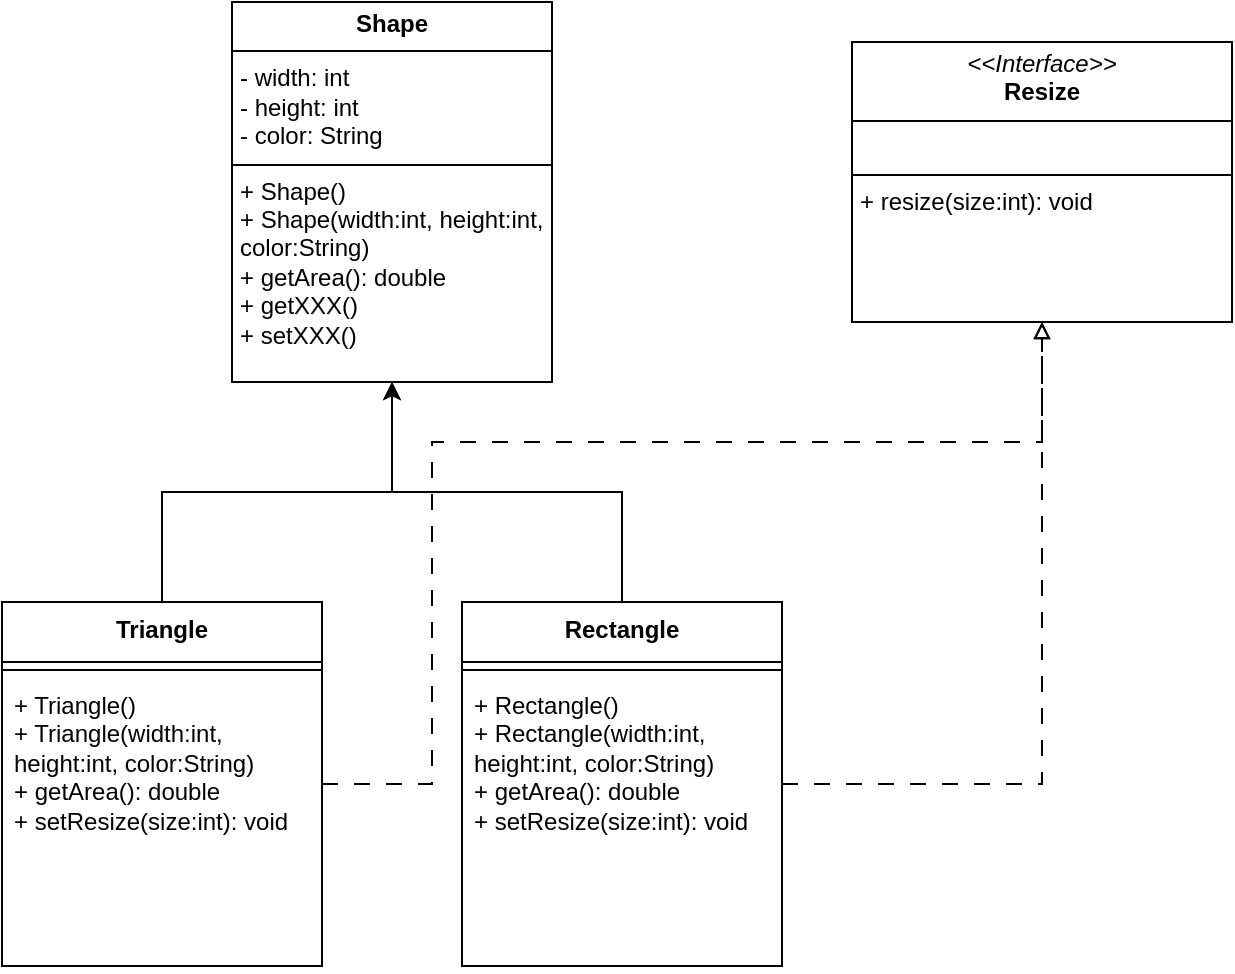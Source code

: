<mxfile version="26.1.0">
  <diagram id="C5RBs43oDa-KdzZeNtuy" name="Page-1">
    <mxGraphModel dx="1221" dy="725" grid="1" gridSize="10" guides="1" tooltips="1" connect="1" arrows="1" fold="1" page="1" pageScale="1" pageWidth="827" pageHeight="1169" math="0" shadow="0">
      <root>
        <mxCell id="WIyWlLk6GJQsqaUBKTNV-0" />
        <mxCell id="WIyWlLk6GJQsqaUBKTNV-1" parent="WIyWlLk6GJQsqaUBKTNV-0" />
        <mxCell id="DTNn1VdF8xSbqbVgJJVj-0" value="&lt;p style=&quot;margin:0px;margin-top:4px;text-align:center;&quot;&gt;&lt;b&gt;Shape&lt;/b&gt;&lt;/p&gt;&lt;hr size=&quot;1&quot; style=&quot;border-style:solid;&quot;&gt;&lt;p style=&quot;margin:0px;margin-left:4px;&quot;&gt;- width: int&lt;/p&gt;&lt;p style=&quot;margin:0px;margin-left:4px;&quot;&gt;- height: int&lt;/p&gt;&lt;p style=&quot;margin:0px;margin-left:4px;&quot;&gt;- color: String&lt;/p&gt;&lt;hr size=&quot;1&quot; style=&quot;border-style:solid;&quot;&gt;&lt;p style=&quot;margin:0px;margin-left:4px;&quot;&gt;+ Shape()&lt;/p&gt;&lt;p style=&quot;margin:0px;margin-left:4px;&quot;&gt;+ Shape(width:int, height:int, color:String)&lt;/p&gt;&lt;p style=&quot;margin:0px;margin-left:4px;&quot;&gt;+ getArea(): double&lt;/p&gt;&lt;p style=&quot;margin:0px;margin-left:4px;&quot;&gt;+ getXXX()&lt;/p&gt;&lt;p style=&quot;margin:0px;margin-left:4px;&quot;&gt;+ setXXX()&lt;/p&gt;" style="verticalAlign=top;align=left;overflow=fill;html=1;whiteSpace=wrap;" vertex="1" parent="WIyWlLk6GJQsqaUBKTNV-1">
          <mxGeometry x="210" y="80" width="160" height="190" as="geometry" />
        </mxCell>
        <mxCell id="DTNn1VdF8xSbqbVgJJVj-1" value="&lt;p style=&quot;margin:0px;margin-top:4px;text-align:center;&quot;&gt;&lt;i&gt;&amp;lt;&amp;lt;Interface&amp;gt;&amp;gt;&lt;/i&gt;&lt;br&gt;&lt;b&gt;Resize&lt;/b&gt;&lt;/p&gt;&lt;hr size=&quot;1&quot; style=&quot;border-style:solid;&quot;&gt;&lt;p style=&quot;margin:0px;margin-left:4px;&quot;&gt;&lt;br&gt;&lt;/p&gt;&lt;hr size=&quot;1&quot; style=&quot;border-style:solid;&quot;&gt;&lt;p style=&quot;margin:0px;margin-left:4px;&quot;&gt;+ resize(size:int): void&lt;br&gt;&lt;/p&gt;" style="verticalAlign=top;align=left;overflow=fill;html=1;whiteSpace=wrap;" vertex="1" parent="WIyWlLk6GJQsqaUBKTNV-1">
          <mxGeometry x="520" y="100" width="190" height="140" as="geometry" />
        </mxCell>
        <mxCell id="DTNn1VdF8xSbqbVgJJVj-11" style="edgeStyle=orthogonalEdgeStyle;rounded=0;orthogonalLoop=1;jettySize=auto;html=1;exitX=0.5;exitY=0;exitDx=0;exitDy=0;entryX=0.5;entryY=1;entryDx=0;entryDy=0;" edge="1" parent="WIyWlLk6GJQsqaUBKTNV-1" source="DTNn1VdF8xSbqbVgJJVj-4" target="DTNn1VdF8xSbqbVgJJVj-0">
          <mxGeometry relative="1" as="geometry" />
        </mxCell>
        <mxCell id="DTNn1VdF8xSbqbVgJJVj-14" style="edgeStyle=orthogonalEdgeStyle;rounded=0;orthogonalLoop=1;jettySize=auto;html=1;entryX=0.5;entryY=1;entryDx=0;entryDy=0;dashed=1;dashPattern=8 8;endArrow=block;endFill=0;" edge="1" parent="WIyWlLk6GJQsqaUBKTNV-1" source="DTNn1VdF8xSbqbVgJJVj-4" target="DTNn1VdF8xSbqbVgJJVj-1">
          <mxGeometry relative="1" as="geometry">
            <Array as="points">
              <mxPoint x="310" y="471" />
              <mxPoint x="310" y="300" />
              <mxPoint x="615" y="300" />
            </Array>
          </mxGeometry>
        </mxCell>
        <mxCell id="DTNn1VdF8xSbqbVgJJVj-4" value="Triangle" style="swimlane;fontStyle=1;align=center;verticalAlign=top;childLayout=stackLayout;horizontal=1;startSize=30;horizontalStack=0;resizeParent=1;resizeParentMax=0;resizeLast=0;collapsible=1;marginBottom=0;whiteSpace=wrap;html=1;" vertex="1" parent="WIyWlLk6GJQsqaUBKTNV-1">
          <mxGeometry x="95" y="380" width="160" height="182" as="geometry" />
        </mxCell>
        <mxCell id="DTNn1VdF8xSbqbVgJJVj-6" value="" style="line;strokeWidth=1;fillColor=none;align=left;verticalAlign=middle;spacingTop=-1;spacingLeft=3;spacingRight=3;rotatable=0;labelPosition=right;points=[];portConstraint=eastwest;strokeColor=inherit;" vertex="1" parent="DTNn1VdF8xSbqbVgJJVj-4">
          <mxGeometry y="30" width="160" height="8" as="geometry" />
        </mxCell>
        <mxCell id="DTNn1VdF8xSbqbVgJJVj-7" value="+ Triangle()&lt;div&gt;+ Triangle(width:int, height:int, color:String)&lt;/div&gt;&lt;div&gt;+ getArea(): double&lt;/div&gt;&lt;div&gt;+ setResize(size:int): void&lt;/div&gt;" style="text;strokeColor=none;fillColor=none;align=left;verticalAlign=top;spacingLeft=4;spacingRight=4;overflow=hidden;rotatable=0;points=[[0,0.5],[1,0.5]];portConstraint=eastwest;whiteSpace=wrap;html=1;" vertex="1" parent="DTNn1VdF8xSbqbVgJJVj-4">
          <mxGeometry y="38" width="160" height="144" as="geometry" />
        </mxCell>
        <mxCell id="DTNn1VdF8xSbqbVgJJVj-12" style="edgeStyle=orthogonalEdgeStyle;rounded=0;orthogonalLoop=1;jettySize=auto;html=1;" edge="1" parent="WIyWlLk6GJQsqaUBKTNV-1" source="DTNn1VdF8xSbqbVgJJVj-8" target="DTNn1VdF8xSbqbVgJJVj-0">
          <mxGeometry relative="1" as="geometry" />
        </mxCell>
        <mxCell id="DTNn1VdF8xSbqbVgJJVj-15" style="edgeStyle=orthogonalEdgeStyle;rounded=0;orthogonalLoop=1;jettySize=auto;html=1;dashed=1;dashPattern=8 8;endArrow=block;endFill=0;" edge="1" parent="WIyWlLk6GJQsqaUBKTNV-1" source="DTNn1VdF8xSbqbVgJJVj-8" target="DTNn1VdF8xSbqbVgJJVj-1">
          <mxGeometry relative="1" as="geometry">
            <Array as="points">
              <mxPoint x="615" y="471" />
            </Array>
          </mxGeometry>
        </mxCell>
        <mxCell id="DTNn1VdF8xSbqbVgJJVj-8" value="Rectangle" style="swimlane;fontStyle=1;align=center;verticalAlign=top;childLayout=stackLayout;horizontal=1;startSize=30;horizontalStack=0;resizeParent=1;resizeParentMax=0;resizeLast=0;collapsible=1;marginBottom=0;whiteSpace=wrap;html=1;" vertex="1" parent="WIyWlLk6GJQsqaUBKTNV-1">
          <mxGeometry x="325" y="380" width="160" height="182" as="geometry" />
        </mxCell>
        <mxCell id="DTNn1VdF8xSbqbVgJJVj-9" value="" style="line;strokeWidth=1;fillColor=none;align=left;verticalAlign=middle;spacingTop=-1;spacingLeft=3;spacingRight=3;rotatable=0;labelPosition=right;points=[];portConstraint=eastwest;strokeColor=inherit;" vertex="1" parent="DTNn1VdF8xSbqbVgJJVj-8">
          <mxGeometry y="30" width="160" height="8" as="geometry" />
        </mxCell>
        <mxCell id="DTNn1VdF8xSbqbVgJJVj-10" value="+&amp;nbsp;&lt;span style=&quot;text-align: center;&quot;&gt;Rectangle&lt;/span&gt;()&lt;div&gt;+&amp;nbsp;&lt;span style=&quot;text-align: center;&quot;&gt;Rectangle&lt;/span&gt;(width:int, height:int, color:String)&lt;/div&gt;&lt;div&gt;+ getArea(): double&lt;/div&gt;&lt;div&gt;+ setResize(size:int): void&lt;/div&gt;" style="text;strokeColor=none;fillColor=none;align=left;verticalAlign=top;spacingLeft=4;spacingRight=4;overflow=hidden;rotatable=0;points=[[0,0.5],[1,0.5]];portConstraint=eastwest;whiteSpace=wrap;html=1;" vertex="1" parent="DTNn1VdF8xSbqbVgJJVj-8">
          <mxGeometry y="38" width="160" height="144" as="geometry" />
        </mxCell>
      </root>
    </mxGraphModel>
  </diagram>
</mxfile>

